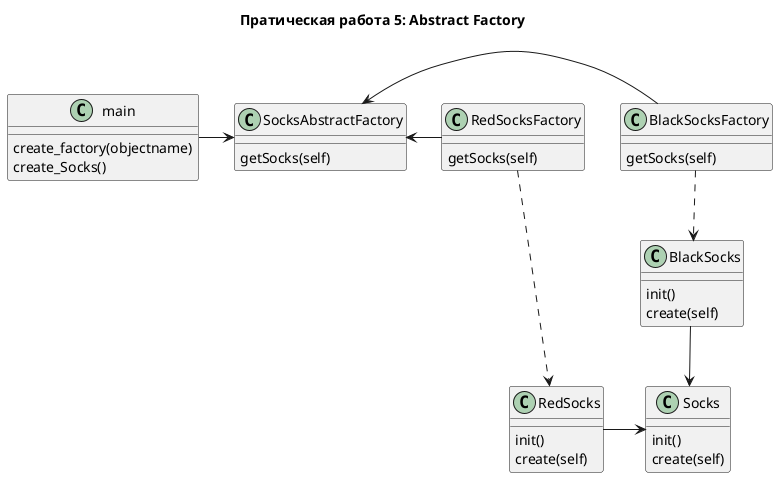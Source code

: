 @startuml
title Пратическая работа 5: Abstract Factory

class main{
create_factory(objectname)
create_Socks()
}

class SocksAbstractFactory{
getSocks(self)
}

class RedSocksFactory{
getSocks(self)
}

class  BlackSocksFactory{
getSocks(self)
}

class RedSocks{
init()
create(self)
}

class BlackSocks{
init()
create(self)
}

class Socks{
init()
create(self)
}

main->SocksAbstractFactory
SocksAbstractFactory<- RedSocksFactory
SocksAbstractFactory<-BlackSocksFactory

RedSocksFactory..>RedSocks
RedSocks->Socks
BlackSocksFactory..>BlackSocks
BlackSocks-down->Socks
@enduml